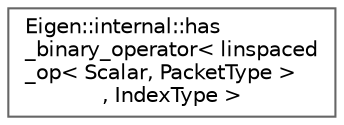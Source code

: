 digraph "类继承关系图"
{
 // LATEX_PDF_SIZE
  bgcolor="transparent";
  edge [fontname=Helvetica,fontsize=10,labelfontname=Helvetica,labelfontsize=10];
  node [fontname=Helvetica,fontsize=10,shape=box,height=0.2,width=0.4];
  rankdir="LR";
  Node0 [id="Node000000",label="Eigen::internal::has\l_binary_operator\< linspaced\l_op\< Scalar, PacketType \>\l, IndexType \>",height=0.2,width=0.4,color="grey40", fillcolor="white", style="filled",URL="$struct_eigen_1_1internal_1_1has__binary__operator_3_01linspaced__op_3_01_scalar_00_01_packet_type_01_4_00_01_index_type_01_4.html",tooltip=" "];
}
